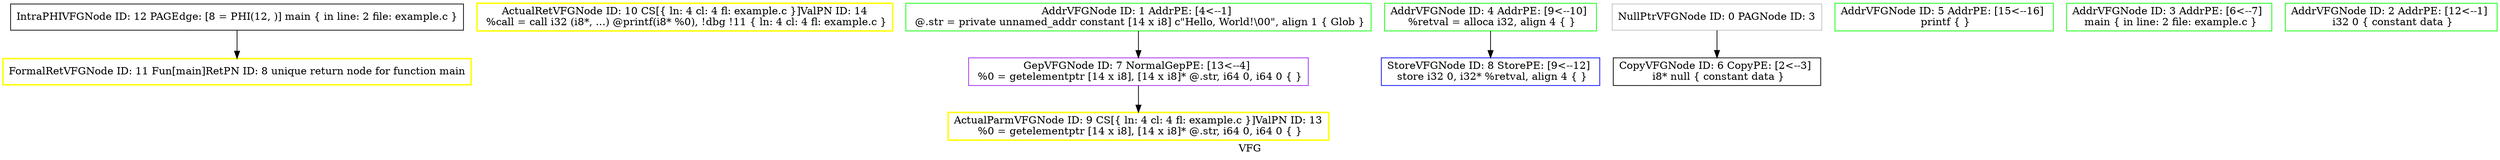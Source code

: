 digraph "VFG" {
	label="VFG";

	Node0x55d45724bb00 [shape=record,color=black,label="{IntraPHIVFGNode ID: 12 PAGEdge: [8 = PHI(12, )]    main \{ in line: 2 file: example.c \}}"];
	Node0x55d45724bb00 -> Node0x55d457240bf0[style=solid];
	Node0x55d457240bf0 [shape=record,color=yellow,penwidth=2,label="{FormalRetVFGNode ID: 11 Fun[main]RetPN ID: 8 unique return node for function main}"];
	Node0x55d45724ce90 [shape=record,color=yellow,penwidth=2,label="{ActualRetVFGNode ID: 10 CS[\{ ln: 4  cl: 4  fl: example.c \}]ValPN ID: 14\n   %call = call i32 (i8*, ...) @printf(i8* %0), !dbg !11 \{ ln: 4  cl: 4  fl: example.c \}}"];
	Node0x55d45724ccf0 [shape=record,color=yellow,penwidth=2,label="{ActualParmVFGNode ID: 9 CS[\{ ln: 4  cl: 4  fl: example.c \}]ValPN ID: 13\n   %0 = getelementptr [14 x i8], [14 x i8]* @.str, i64 0, i64 0 \{  \}}"];
	Node0x55d45724cbc0 [shape=record,color=blue,label="{StoreVFGNode ID: 8 StorePE: [9\<--12]  \n   store i32 0, i32* %retval, align 4 \{  \}}"];
	Node0x55d45724ca60 [shape=record,color=purple,label="{GepVFGNode ID: 7 NormalGepPE: [13\<--4]  \n   %0 = getelementptr [14 x i8], [14 x i8]* @.str, i64 0, i64 0 \{  \}}"];
	Node0x55d45724ca60 -> Node0x55d45724ccf0[style=solid];
	Node0x55d45724c900 [shape=record,color=black,label="{CopyVFGNode ID: 6 CopyPE: [2\<--3]  \n i8* null \{ constant data \}}"];
	Node0x55d45724c7a0 [shape=record,color=green,label="{AddrVFGNode ID: 5 AddrPE: [15\<--16]  \n printf \{  \}}"];
	Node0x55d45724c5c0 [shape=record,color=green,label="{AddrVFGNode ID: 4 AddrPE: [9\<--10]  \n   %retval = alloca i32, align 4 \{  \}}"];
	Node0x55d45724c5c0 -> Node0x55d45724cbc0[style=solid];
	Node0x55d45724c4f0 [shape=record,color=green,label="{AddrVFGNode ID: 3 AddrPE: [6\<--7]  \n main \{ in line: 2 file: example.c \}}"];
	Node0x55d45724c420 [shape=record,color=green,label="{AddrVFGNode ID: 2 AddrPE: [12\<--1]  \n i32 0 \{ constant data \}}"];
	Node0x55d45724bcd0 [shape=record,color=green,label="{AddrVFGNode ID: 1 AddrPE: [4\<--1]  \n @.str = private unnamed_addr constant [14 x i8] c\"Hello, World!\\00\", align 1 \{ Glob  \}}"];
	Node0x55d45724bcd0 -> Node0x55d45724ca60[style=solid];
	Node0x55d45721d520 [shape=record,color=grey,label="{NullPtrVFGNode ID: 0 PAGNode ID: 3\n}"];
	Node0x55d45721d520 -> Node0x55d45724c900[style=solid];
}
